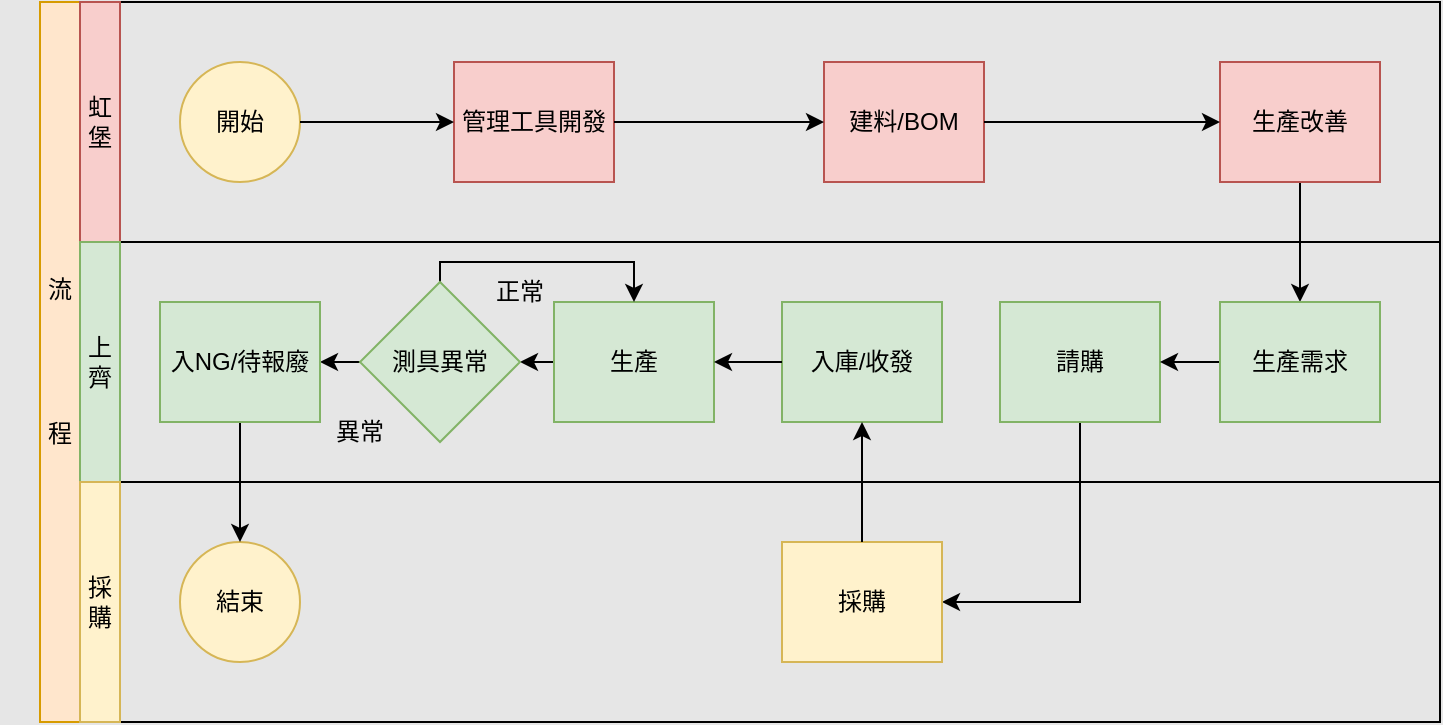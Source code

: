 <mxfile version="26.2.13">
  <diagram id="prtHgNgQTEPvFCAcTncT" name="測具管理流程 泳道圖">
    <mxGraphModel dx="1037" dy="419" grid="0" gridSize="10" guides="1" tooltips="1" connect="1" arrows="1" fold="1" page="1" pageScale="1" pageWidth="827" pageHeight="1169" background="#E6E6E6" math="0" shadow="0">
      <root>
        <mxCell id="0" />
        <mxCell id="1" parent="0" />
        <mxCell id="dNxyNK7c78bLwvsdeMH5-19" value="" style="swimlane;html=1;childLayout=stackLayout;resizeParent=1;resizeParentMax=0;horizontal=0;startSize=20;horizontalStack=0;fillColor=#ffe6cc;strokeColor=#d79b00;" parent="1" vertex="1">
          <mxGeometry x="50" y="70" width="700" height="360" as="geometry" />
        </mxCell>
        <mxCell id="dNxyNK7c78bLwvsdeMH5-21" value="" style="swimlane;html=1;startSize=20;horizontal=0;fillColor=#f8cecc;strokeColor=default;" parent="dNxyNK7c78bLwvsdeMH5-19" vertex="1">
          <mxGeometry x="20" width="680" height="120" as="geometry" />
        </mxCell>
        <mxCell id="L2ft9QLMv21xo7cT4s58-15" value="虹堡" style="text;html=1;align=center;verticalAlign=middle;whiteSpace=wrap;rounded=0;fillColor=#f8cecc;strokeColor=#b85450;" vertex="1" parent="dNxyNK7c78bLwvsdeMH5-21">
          <mxGeometry width="20" height="120" as="geometry" />
        </mxCell>
        <mxCell id="L2ft9QLMv21xo7cT4s58-51" value="建料/BOM" style="rounded=0;whiteSpace=wrap;html=1;fontFamily=Helvetica;fontSize=12;align=center;fillColor=#f8cecc;strokeColor=#b85450;" vertex="1" parent="dNxyNK7c78bLwvsdeMH5-21">
          <mxGeometry x="372" y="30" width="80" height="60" as="geometry" />
        </mxCell>
        <mxCell id="dNxyNK7c78bLwvsdeMH5-26" value="管理工具開發" style="rounded=0;whiteSpace=wrap;html=1;fontFamily=Helvetica;fontSize=12;align=center;fillColor=#f8cecc;strokeColor=#b85450;" parent="dNxyNK7c78bLwvsdeMH5-21" vertex="1">
          <mxGeometry x="187" y="30" width="80" height="60" as="geometry" />
        </mxCell>
        <mxCell id="L2ft9QLMv21xo7cT4s58-48" style="edgeStyle=orthogonalEdgeStyle;rounded=0;orthogonalLoop=1;jettySize=auto;html=1;entryX=0;entryY=0.5;entryDx=0;entryDy=0;" edge="1" parent="dNxyNK7c78bLwvsdeMH5-21" source="dNxyNK7c78bLwvsdeMH5-26" target="L2ft9QLMv21xo7cT4s58-51">
          <mxGeometry relative="1" as="geometry">
            <mxPoint x="240" y="60.0" as="targetPoint" />
          </mxGeometry>
        </mxCell>
        <mxCell id="L2ft9QLMv21xo7cT4s58-18" value="Lane 3" style="swimlane;html=1;startSize=20;horizontal=0;" vertex="1" parent="dNxyNK7c78bLwvsdeMH5-19">
          <mxGeometry x="20" y="120" width="680" height="120" as="geometry">
            <mxRectangle x="20" y="240" width="430" height="30" as="alternateBounds" />
          </mxGeometry>
        </mxCell>
        <mxCell id="L2ft9QLMv21xo7cT4s58-22" value="上齊" style="text;html=1;align=center;verticalAlign=middle;whiteSpace=wrap;rounded=0;fillColor=#d5e8d4;strokeColor=#82b366;" vertex="1" parent="L2ft9QLMv21xo7cT4s58-18">
          <mxGeometry width="20" height="120" as="geometry" />
        </mxCell>
        <mxCell id="5UaB6JQAGh2B4dXYci5Y-14" value="流&lt;br&gt;&lt;br&gt;&lt;br&gt;&lt;br&gt;&lt;br&gt;程" style="text;html=1;align=center;verticalAlign=middle;whiteSpace=wrap;rounded=0;" vertex="1" parent="L2ft9QLMv21xo7cT4s58-18">
          <mxGeometry x="-40" y="45" width="60" height="30" as="geometry" />
        </mxCell>
        <mxCell id="dNxyNK7c78bLwvsdeMH5-23" value="開始" style="ellipse;whiteSpace=wrap;html=1;fillColor=#fff2cc;strokeColor=#d6b656;" parent="L2ft9QLMv21xo7cT4s58-18" vertex="1">
          <mxGeometry x="50" y="-90" width="60" height="60" as="geometry" />
        </mxCell>
        <mxCell id="L2ft9QLMv21xo7cT4s58-50" style="edgeStyle=orthogonalEdgeStyle;rounded=0;orthogonalLoop=1;jettySize=auto;html=1;entryX=0;entryY=0.5;entryDx=0;entryDy=0;" edge="1" parent="L2ft9QLMv21xo7cT4s58-18" target="dNxyNK7c78bLwvsdeMH5-34">
          <mxGeometry relative="1" as="geometry">
            <mxPoint x="320" y="-60.0" as="sourcePoint" />
          </mxGeometry>
        </mxCell>
        <mxCell id="5UaB6JQAGh2B4dXYci5Y-32" style="edgeStyle=orthogonalEdgeStyle;rounded=0;orthogonalLoop=1;jettySize=auto;html=1;exitX=0;exitY=0.5;exitDx=0;exitDy=0;entryX=1;entryY=0.5;entryDx=0;entryDy=0;" edge="1" parent="L2ft9QLMv21xo7cT4s58-18" source="5UaB6JQAGh2B4dXYci5Y-9" target="5UaB6JQAGh2B4dXYci5Y-23">
          <mxGeometry relative="1" as="geometry" />
        </mxCell>
        <mxCell id="5UaB6JQAGh2B4dXYci5Y-9" value="生產" style="rounded=0;whiteSpace=wrap;html=1;fontFamily=Helvetica;fontSize=12;align=center;fillColor=#d5e8d4;strokeColor=#82b366;" vertex="1" parent="L2ft9QLMv21xo7cT4s58-18">
          <mxGeometry x="237" y="30" width="80" height="60" as="geometry" />
        </mxCell>
        <mxCell id="5UaB6JQAGh2B4dXYci5Y-3" value="入庫/收發" style="rounded=0;whiteSpace=wrap;html=1;fontFamily=Helvetica;fontSize=12;align=center;fillColor=#d5e8d4;strokeColor=#82b366;" vertex="1" parent="L2ft9QLMv21xo7cT4s58-18">
          <mxGeometry x="351" y="30" width="80" height="60" as="geometry" />
        </mxCell>
        <mxCell id="5UaB6JQAGh2B4dXYci5Y-10" style="edgeStyle=orthogonalEdgeStyle;rounded=0;orthogonalLoop=1;jettySize=auto;html=1;" edge="1" parent="L2ft9QLMv21xo7cT4s58-18" source="5UaB6JQAGh2B4dXYci5Y-3" target="5UaB6JQAGh2B4dXYci5Y-9">
          <mxGeometry relative="1" as="geometry" />
        </mxCell>
        <mxCell id="5UaB6JQAGh2B4dXYci5Y-31" style="edgeStyle=orthogonalEdgeStyle;rounded=0;orthogonalLoop=1;jettySize=auto;html=1;exitX=0;exitY=0.5;exitDx=0;exitDy=0;entryX=1;entryY=0.5;entryDx=0;entryDy=0;" edge="1" parent="L2ft9QLMv21xo7cT4s58-18" source="5UaB6JQAGh2B4dXYci5Y-23" target="5UaB6JQAGh2B4dXYci5Y-24">
          <mxGeometry relative="1" as="geometry" />
        </mxCell>
        <mxCell id="5UaB6JQAGh2B4dXYci5Y-33" style="edgeStyle=orthogonalEdgeStyle;rounded=0;orthogonalLoop=1;jettySize=auto;html=1;exitX=0.5;exitY=0;exitDx=0;exitDy=0;entryX=0.5;entryY=0;entryDx=0;entryDy=0;" edge="1" parent="L2ft9QLMv21xo7cT4s58-18" source="5UaB6JQAGh2B4dXYci5Y-23" target="5UaB6JQAGh2B4dXYci5Y-9">
          <mxGeometry relative="1" as="geometry">
            <Array as="points">
              <mxPoint x="180" y="10" />
              <mxPoint x="277" y="10" />
            </Array>
          </mxGeometry>
        </mxCell>
        <mxCell id="5UaB6JQAGh2B4dXYci5Y-23" value="測具異常" style="rhombus;whiteSpace=wrap;html=1;fillColor=#d5e8d4;strokeColor=#82b366;" vertex="1" parent="L2ft9QLMv21xo7cT4s58-18">
          <mxGeometry x="140" y="20" width="80" height="80" as="geometry" />
        </mxCell>
        <mxCell id="5UaB6JQAGh2B4dXYci5Y-27" value="正常" style="text;html=1;align=center;verticalAlign=middle;whiteSpace=wrap;rounded=0;" vertex="1" parent="L2ft9QLMv21xo7cT4s58-18">
          <mxGeometry x="190" y="10" width="60" height="30" as="geometry" />
        </mxCell>
        <mxCell id="5UaB6JQAGh2B4dXYci5Y-30" value="異常" style="text;html=1;align=center;verticalAlign=middle;whiteSpace=wrap;rounded=0;" vertex="1" parent="L2ft9QLMv21xo7cT4s58-18">
          <mxGeometry x="110" y="80" width="60" height="30" as="geometry" />
        </mxCell>
        <mxCell id="5UaB6JQAGh2B4dXYci5Y-6" style="edgeStyle=orthogonalEdgeStyle;rounded=0;orthogonalLoop=1;jettySize=auto;html=1;entryX=0.5;entryY=0;entryDx=0;entryDy=0;" edge="1" parent="L2ft9QLMv21xo7cT4s58-18" source="5UaB6JQAGh2B4dXYci5Y-4" target="L2ft9QLMv21xo7cT4s58-53">
          <mxGeometry relative="1" as="geometry" />
        </mxCell>
        <mxCell id="5UaB6JQAGh2B4dXYci5Y-17" style="edgeStyle=orthogonalEdgeStyle;rounded=0;orthogonalLoop=1;jettySize=auto;html=1;" edge="1" parent="L2ft9QLMv21xo7cT4s58-18" source="5UaB6JQAGh2B4dXYci5Y-2" target="5UaB6JQAGh2B4dXYci5Y-19">
          <mxGeometry relative="1" as="geometry">
            <mxPoint x="434" y="180" as="targetPoint" />
            <Array as="points">
              <mxPoint x="500" y="180" />
            </Array>
          </mxGeometry>
        </mxCell>
        <mxCell id="5UaB6JQAGh2B4dXYci5Y-2" value="請購" style="rounded=0;whiteSpace=wrap;html=1;fontFamily=Helvetica;fontSize=12;align=center;fillColor=#d5e8d4;strokeColor=#82b366;" vertex="1" parent="L2ft9QLMv21xo7cT4s58-18">
          <mxGeometry x="460" y="30" width="80" height="60" as="geometry" />
        </mxCell>
        <mxCell id="5UaB6JQAGh2B4dXYci5Y-7" style="edgeStyle=orthogonalEdgeStyle;rounded=0;orthogonalLoop=1;jettySize=auto;html=1;entryX=1;entryY=0.5;entryDx=0;entryDy=0;" edge="1" parent="L2ft9QLMv21xo7cT4s58-18" source="L2ft9QLMv21xo7cT4s58-53" target="5UaB6JQAGh2B4dXYci5Y-2">
          <mxGeometry relative="1" as="geometry" />
        </mxCell>
        <mxCell id="5UaB6JQAGh2B4dXYci5Y-19" value="採購" style="rounded=0;whiteSpace=wrap;html=1;fontFamily=Helvetica;fontSize=12;align=center;fillColor=#fff2cc;strokeColor=#d6b656;" vertex="1" parent="L2ft9QLMv21xo7cT4s58-18">
          <mxGeometry x="351" y="150" width="80" height="60" as="geometry" />
        </mxCell>
        <mxCell id="5UaB6JQAGh2B4dXYci5Y-34" value="結束" style="ellipse;whiteSpace=wrap;html=1;fillColor=#fff2cc;strokeColor=#d6b656;" vertex="1" parent="L2ft9QLMv21xo7cT4s58-18">
          <mxGeometry x="50" y="150" width="60" height="60" as="geometry" />
        </mxCell>
        <mxCell id="5UaB6JQAGh2B4dXYci5Y-20" style="edgeStyle=orthogonalEdgeStyle;rounded=0;orthogonalLoop=1;jettySize=auto;html=1;entryX=0.5;entryY=1;entryDx=0;entryDy=0;" edge="1" parent="L2ft9QLMv21xo7cT4s58-18" source="5UaB6JQAGh2B4dXYci5Y-19" target="5UaB6JQAGh2B4dXYci5Y-3">
          <mxGeometry relative="1" as="geometry" />
        </mxCell>
        <mxCell id="5UaB6JQAGh2B4dXYci5Y-35" style="edgeStyle=orthogonalEdgeStyle;rounded=0;orthogonalLoop=1;jettySize=auto;html=1;entryX=0.5;entryY=0;entryDx=0;entryDy=0;" edge="1" parent="L2ft9QLMv21xo7cT4s58-18" source="5UaB6JQAGh2B4dXYci5Y-24" target="5UaB6JQAGh2B4dXYci5Y-34">
          <mxGeometry relative="1" as="geometry" />
        </mxCell>
        <mxCell id="5UaB6JQAGh2B4dXYci5Y-4" value="生產改善" style="rounded=0;whiteSpace=wrap;html=1;fontFamily=Helvetica;fontSize=12;align=center;fillColor=#f8cecc;strokeColor=#b85450;" vertex="1" parent="L2ft9QLMv21xo7cT4s58-18">
          <mxGeometry x="570" y="-90" width="80" height="60" as="geometry" />
        </mxCell>
        <mxCell id="L2ft9QLMv21xo7cT4s58-53" value="生產需求" style="rounded=0;whiteSpace=wrap;html=1;fontFamily=Helvetica;fontSize=12;align=center;fillColor=#d5e8d4;strokeColor=#82b366;" vertex="1" parent="L2ft9QLMv21xo7cT4s58-18">
          <mxGeometry x="570" y="30" width="80" height="60" as="geometry" />
        </mxCell>
        <mxCell id="5UaB6JQAGh2B4dXYci5Y-24" value="入NG/待報廢" style="rounded=0;whiteSpace=wrap;html=1;fontFamily=Helvetica;fontSize=12;align=center;fillColor=#d5e8d4;strokeColor=#82b366;" vertex="1" parent="L2ft9QLMv21xo7cT4s58-18">
          <mxGeometry x="40" y="30" width="80" height="60" as="geometry" />
        </mxCell>
        <mxCell id="dNxyNK7c78bLwvsdeMH5-22" value="Lane 3" style="swimlane;html=1;startSize=20;horizontal=0;" parent="dNxyNK7c78bLwvsdeMH5-19" vertex="1">
          <mxGeometry x="20" y="240" width="680" height="120" as="geometry">
            <mxRectangle x="20" y="240" width="430" height="30" as="alternateBounds" />
          </mxGeometry>
        </mxCell>
        <mxCell id="L2ft9QLMv21xo7cT4s58-17" value="採購" style="text;html=1;align=center;verticalAlign=middle;whiteSpace=wrap;rounded=0;fillColor=#fff2cc;strokeColor=#d6b656;" vertex="1" parent="dNxyNK7c78bLwvsdeMH5-22">
          <mxGeometry width="20" height="120" as="geometry" />
        </mxCell>
        <mxCell id="5UaB6JQAGh2B4dXYci5Y-5" style="edgeStyle=orthogonalEdgeStyle;rounded=0;orthogonalLoop=1;jettySize=auto;html=1;entryX=0;entryY=0.5;entryDx=0;entryDy=0;" edge="1" parent="dNxyNK7c78bLwvsdeMH5-19" source="L2ft9QLMv21xo7cT4s58-51" target="5UaB6JQAGh2B4dXYci5Y-4">
          <mxGeometry relative="1" as="geometry" />
        </mxCell>
        <mxCell id="fLrVmn8kOf0REo97dsK3-1" style="edgeStyle=orthogonalEdgeStyle;rounded=0;orthogonalLoop=1;jettySize=auto;html=1;" edge="1" parent="dNxyNK7c78bLwvsdeMH5-19" source="dNxyNK7c78bLwvsdeMH5-23" target="dNxyNK7c78bLwvsdeMH5-26">
          <mxGeometry relative="1" as="geometry" />
        </mxCell>
      </root>
    </mxGraphModel>
  </diagram>
</mxfile>
